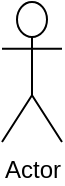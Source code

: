 <mxfile version="12.5.5" type="github"><diagram id="uw3inCJQCSoo9WiT7ENM" name="第 1 页"><mxGraphModel dx="1038" dy="548" grid="1" gridSize="10" guides="1" tooltips="1" connect="1" arrows="1" fold="1" page="1" pageScale="1" pageWidth="827" pageHeight="1169" math="0" shadow="0"><root><mxCell id="0"/><mxCell id="1" parent="0"/><mxCell id="ApKYWPiX7AiaHv-lb321-1" value="Actor" style="shape=umlActor;verticalLabelPosition=bottom;labelBackgroundColor=#ffffff;verticalAlign=top;html=1;" vertex="1" parent="1"><mxGeometry x="90" y="200" width="30" height="70" as="geometry"/></mxCell></root></mxGraphModel></diagram></mxfile>